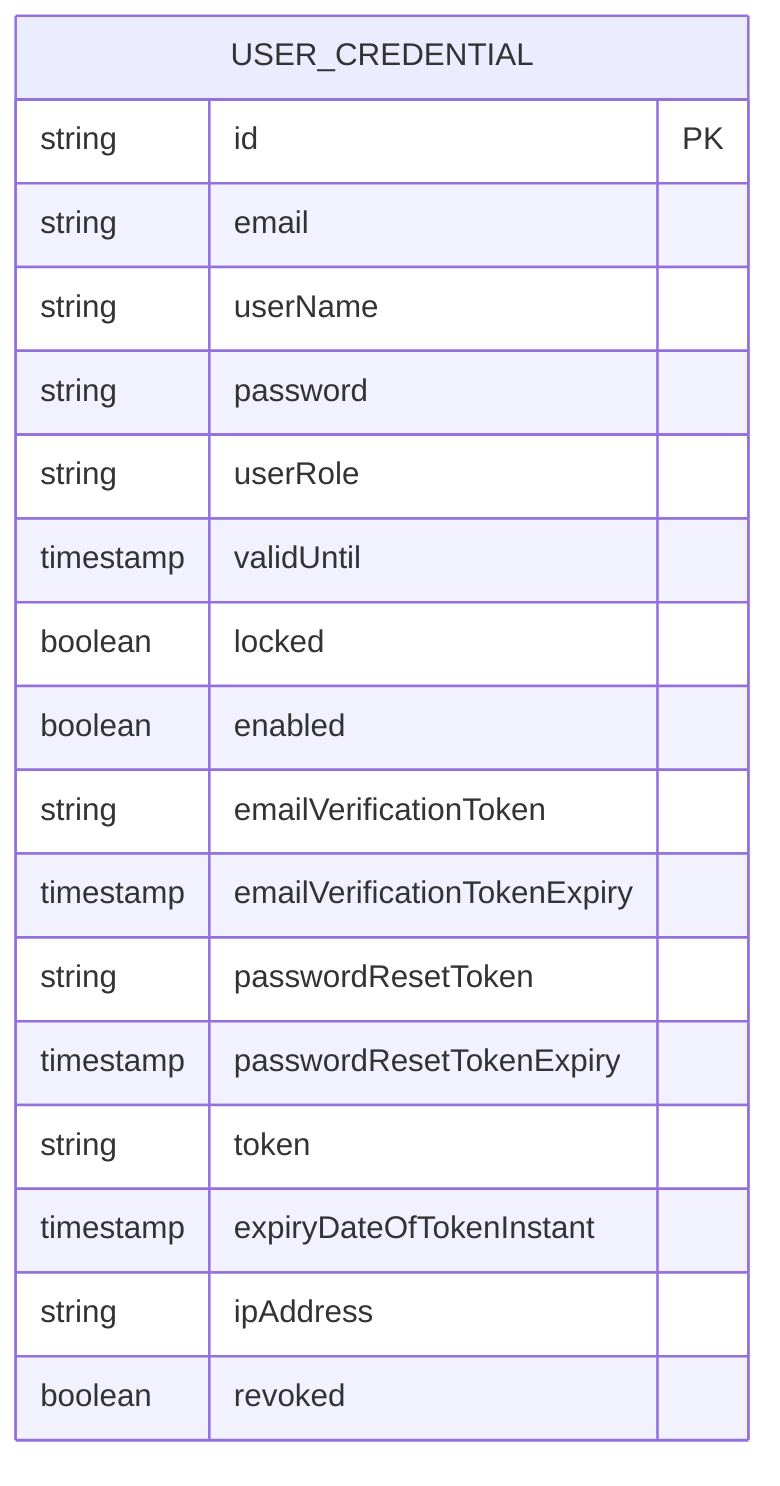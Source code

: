 erDiagram
    USER_CREDENTIAL {
        string id PK
        string email
        string userName
        string password
        string userRole
        timestamp validUntil
        boolean locked
        boolean enabled
        string emailVerificationToken
        timestamp emailVerificationTokenExpiry
        string passwordResetToken
        timestamp passwordResetTokenExpiry
        string token
        timestamp expiryDateOfTokenInstant
        string ipAddress
        boolean revoked
    }